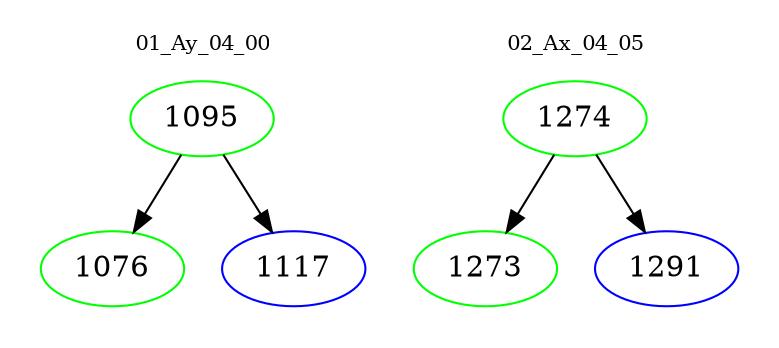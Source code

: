 digraph{
subgraph cluster_0 {
color = white
label = "01_Ay_04_00";
fontsize=10;
T0_1095 [label="1095", color="green"]
T0_1095 -> T0_1076 [color="black"]
T0_1076 [label="1076", color="green"]
T0_1095 -> T0_1117 [color="black"]
T0_1117 [label="1117", color="blue"]
}
subgraph cluster_1 {
color = white
label = "02_Ax_04_05";
fontsize=10;
T1_1274 [label="1274", color="green"]
T1_1274 -> T1_1273 [color="black"]
T1_1273 [label="1273", color="green"]
T1_1274 -> T1_1291 [color="black"]
T1_1291 [label="1291", color="blue"]
}
}
